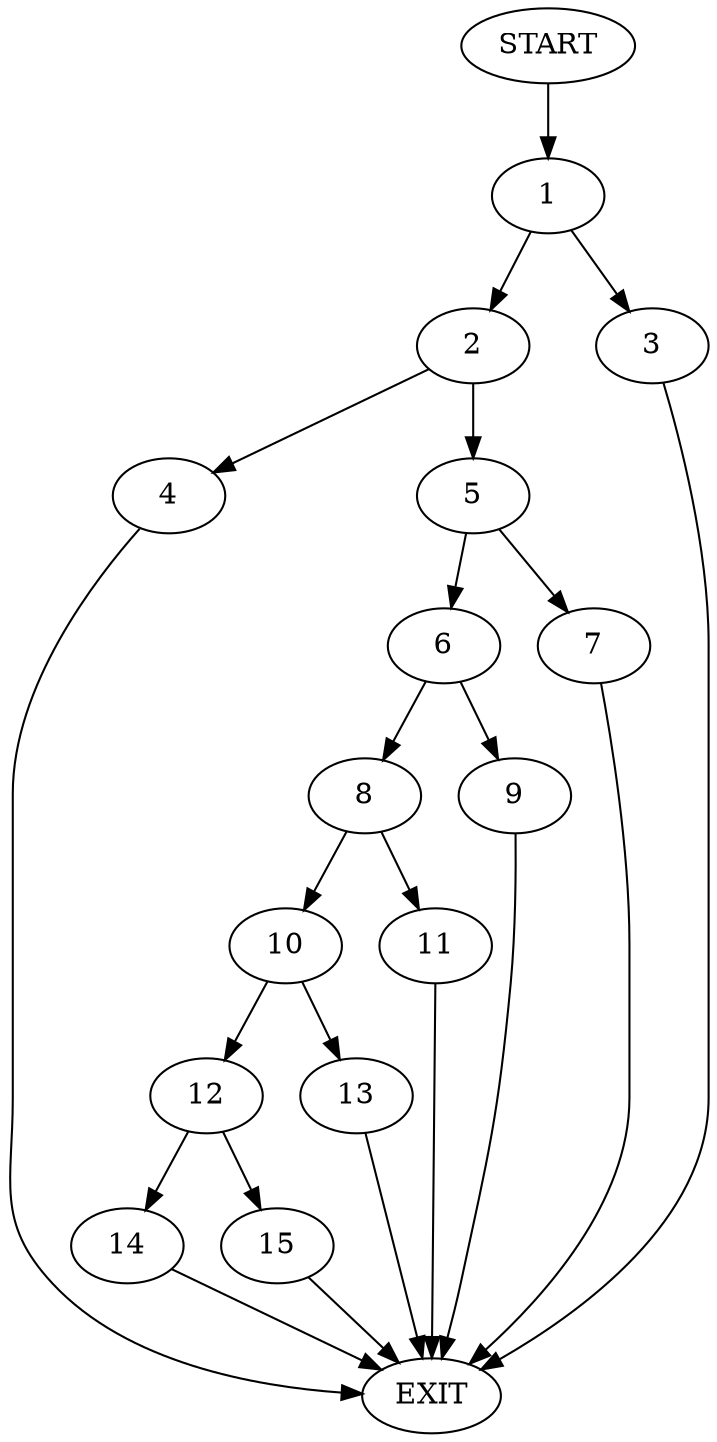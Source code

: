 digraph {
0 [label="START"]
16 [label="EXIT"]
0 -> 1
1 -> 2
1 -> 3
3 -> 16
2 -> 4
2 -> 5
4 -> 16
5 -> 6
5 -> 7
6 -> 8
6 -> 9
7 -> 16
8 -> 10
8 -> 11
9 -> 16
11 -> 16
10 -> 12
10 -> 13
13 -> 16
12 -> 14
12 -> 15
14 -> 16
15 -> 16
}
